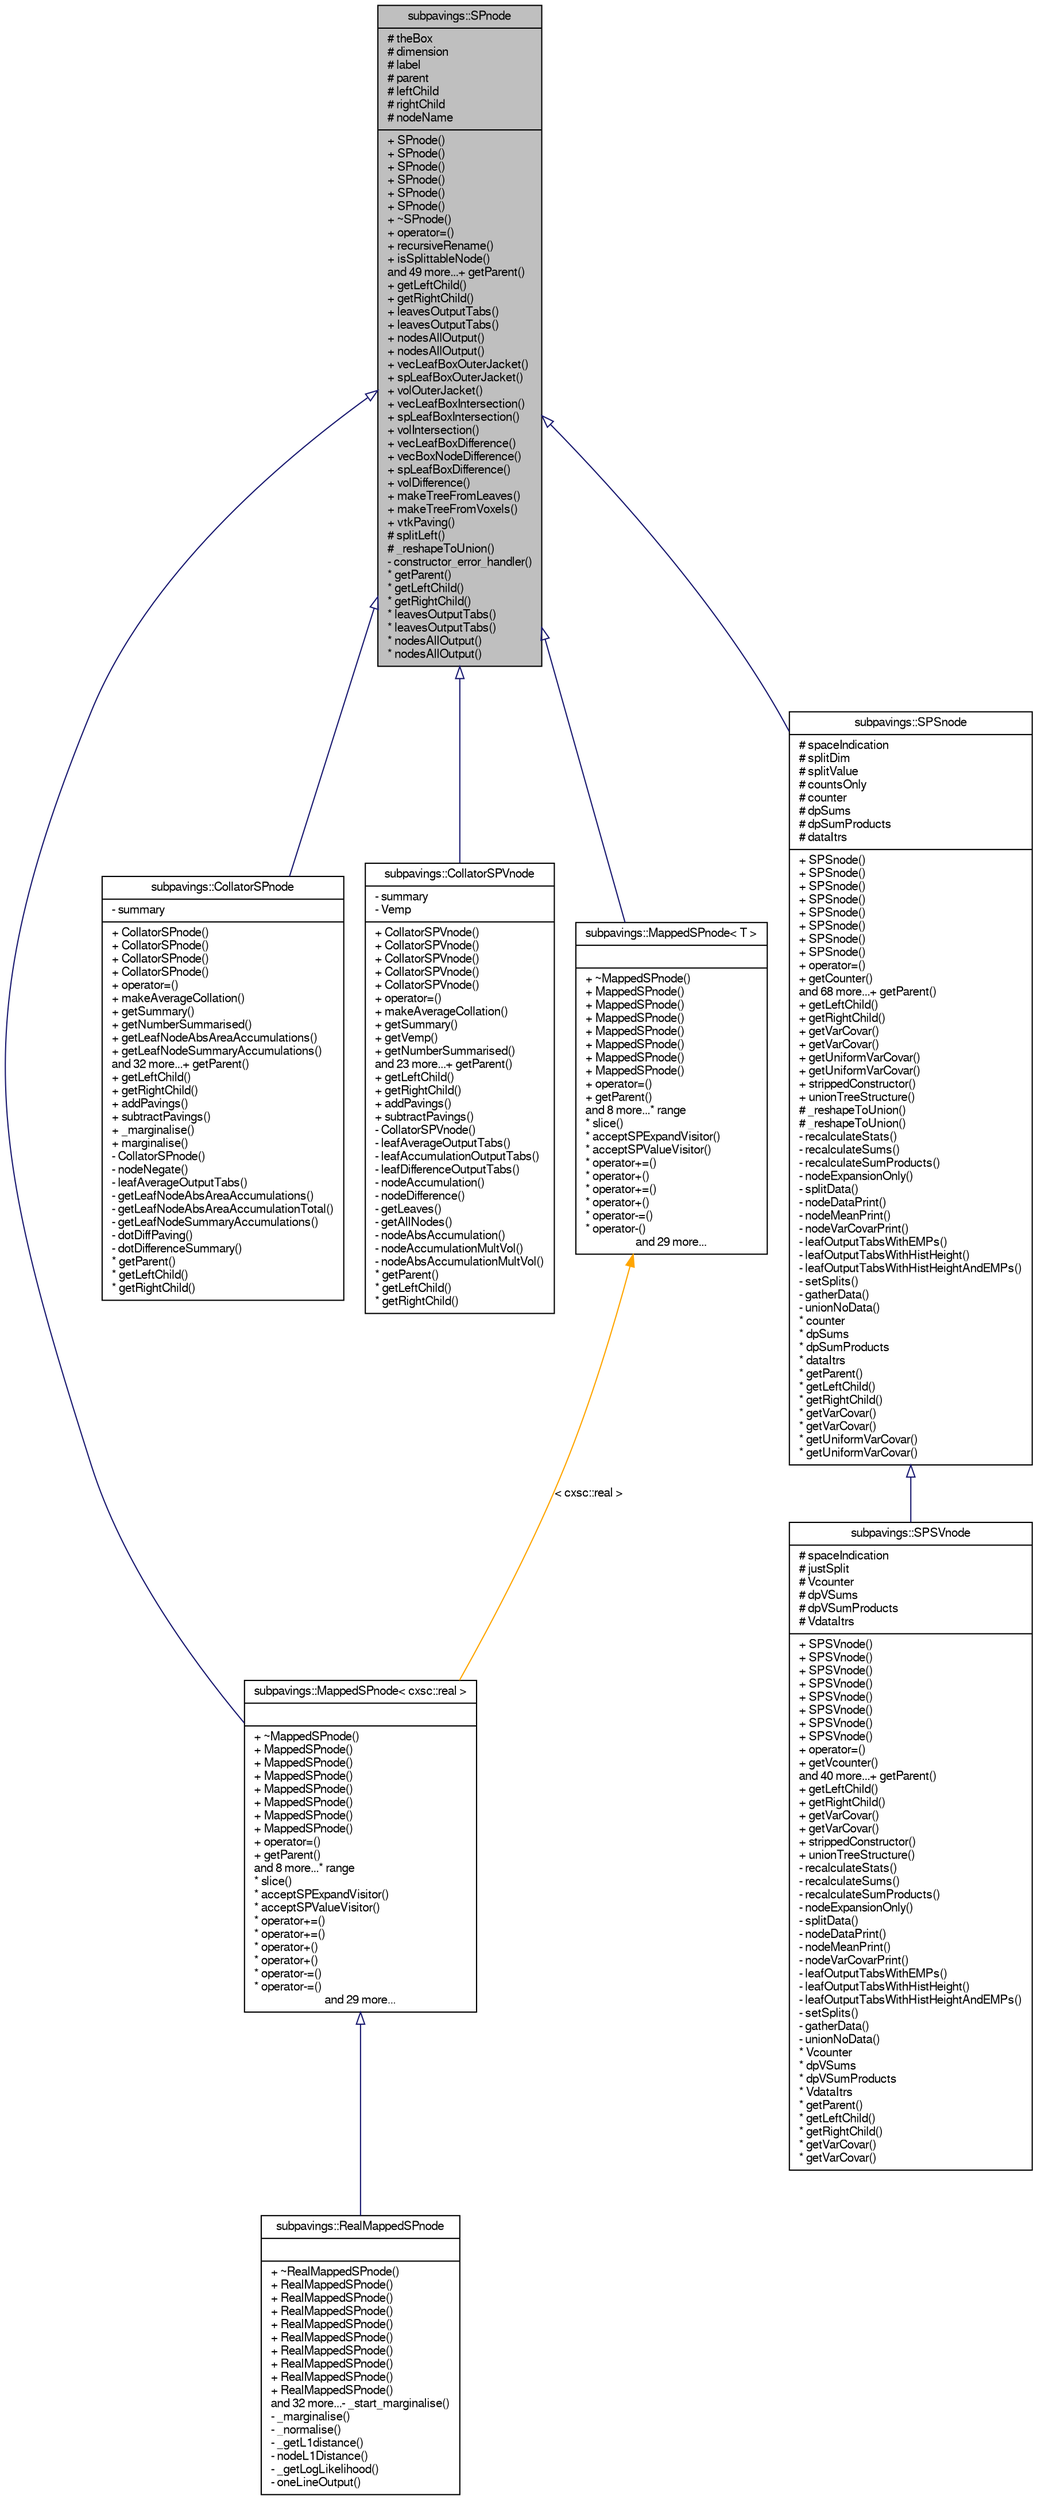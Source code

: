 digraph G
{
  edge [fontname="FreeSans",fontsize="10",labelfontname="FreeSans",labelfontsize="10"];
  node [fontname="FreeSans",fontsize="10",shape=record];
  Node1 [label="{subpavings::SPnode\n|# theBox\l# dimension\l# label\l# parent\l# leftChild\l# rightChild\l# nodeName\l|+ SPnode()\l+ SPnode()\l+ SPnode()\l+ SPnode()\l+ SPnode()\l+ SPnode()\l+ ~SPnode()\l+ operator=()\l+ recursiveRename()\l+ isSplittableNode()\land 49 more...+ getParent()\l+ getLeftChild()\l+ getRightChild()\l+ leavesOutputTabs()\l+ leavesOutputTabs()\l+ nodesAllOutput()\l+ nodesAllOutput()\l+ vecLeafBoxOuterJacket()\l+ spLeafBoxOuterJacket()\l+ volOuterJacket()\l+ vecLeafBoxIntersection()\l+ spLeafBoxIntersection()\l+ volIntersection()\l+ vecLeafBoxDifference()\l+ vecBoxNodeDifference()\l+ spLeafBoxDifference()\l+ volDifference()\l+ makeTreeFromLeaves()\l+ makeTreeFromVoxels()\l+ vtkPaving()\l# splitLeft()\l# _reshapeToUnion()\l- constructor_error_handler()\l* getParent()\l* getLeftChild()\l* getRightChild()\l* leavesOutputTabs()\l* leavesOutputTabs()\l* nodesAllOutput()\l* nodesAllOutput()\l}",height=0.2,width=0.4,color="black", fillcolor="grey75", style="filled" fontcolor="black"];
  Node1 -> Node2 [dir="back",color="midnightblue",fontsize="10",style="solid",arrowtail="onormal",fontname="FreeSans"];
  Node2 [label="{subpavings::MappedSPnode\< cxsc::real \>\n||+ ~MappedSPnode()\l+ MappedSPnode()\l+ MappedSPnode()\l+ MappedSPnode()\l+ MappedSPnode()\l+ MappedSPnode()\l+ MappedSPnode()\l+ MappedSPnode()\l+ operator=()\l+ getParent()\land 8 more...* range\l* slice()\l* acceptSPExpandVisitor()\l* acceptSPValueVisitor()\l* operator+=()\l* operator+=()\l* operator+()\l* operator+()\l* operator-=()\l* operator-=()\land 29 more...}",height=0.2,width=0.4,color="black", fillcolor="white", style="filled",URL="$classsubpavings_1_1MappedSPnode.shtml"];
  Node2 -> Node3 [dir="back",color="midnightblue",fontsize="10",style="solid",arrowtail="onormal",fontname="FreeSans"];
  Node3 [label="{subpavings::RealMappedSPnode\n||+ ~RealMappedSPnode()\l+ RealMappedSPnode()\l+ RealMappedSPnode()\l+ RealMappedSPnode()\l+ RealMappedSPnode()\l+ RealMappedSPnode()\l+ RealMappedSPnode()\l+ RealMappedSPnode()\l+ RealMappedSPnode()\l+ RealMappedSPnode()\land 32 more...- _start_marginalise()\l- _marginalise()\l- _normalise()\l- _getL1distance()\l- nodeL1Distance()\l- _getLogLikelihood()\l- oneLineOutput()\l}",height=0.2,width=0.4,color="black", fillcolor="white", style="filled",URL="$classsubpavings_1_1RealMappedSPnode.shtml",tooltip="A derived class based on MappedSPnode &lt; cxsc::real &gt;."];
  Node1 -> Node4 [dir="back",color="midnightblue",fontsize="10",style="solid",arrowtail="onormal",fontname="FreeSans"];
  Node4 [label="{subpavings::CollatorSPnode\n|- summary\l|+ CollatorSPnode()\l+ CollatorSPnode()\l+ CollatorSPnode()\l+ CollatorSPnode()\l+ operator=()\l+ makeAverageCollation()\l+ getSummary()\l+ getNumberSummarised()\l+ getLeafNodeAbsAreaAccumulations()\l+ getLeafNodeSummaryAccumulations()\land 32 more...+ getParent()\l+ getLeftChild()\l+ getRightChild()\l+ addPavings()\l+ subtractPavings()\l+ _marginalise()\l+ marginalise()\l- CollatorSPnode()\l- nodeNegate()\l- leafAverageOutputTabs()\l- getLeafNodeAbsAreaAccumulations()\l- getLeafNodeAbsAreaAccumulationTotal()\l- getLeafNodeSummaryAccumulations()\l- dotDiffPaving()\l- dotDifferenceSummary()\l* getParent()\l* getLeftChild()\l* getRightChild()\l}",height=0.2,width=0.4,color="black", fillcolor="white", style="filled",URL="$classsubpavings_1_1CollatorSPnode.shtml",tooltip="A derived class based on SPnode for creating summaries."];
  Node1 -> Node5 [dir="back",color="midnightblue",fontsize="10",style="solid",arrowtail="onormal",fontname="FreeSans"];
  Node5 [label="{subpavings::CollatorSPVnode\n|- summary\l- Vemp\l|+ CollatorSPVnode()\l+ CollatorSPVnode()\l+ CollatorSPVnode()\l+ CollatorSPVnode()\l+ CollatorSPVnode()\l+ operator=()\l+ makeAverageCollation()\l+ getSummary()\l+ getVemp()\l+ getNumberSummarised()\land 23 more...+ getParent()\l+ getLeftChild()\l+ getRightChild()\l+ addPavings()\l+ subtractPavings()\l- CollatorSPVnode()\l- leafAverageOutputTabs()\l- leafAccumulationOutputTabs()\l- leafDifferenceOutputTabs()\l- nodeAccumulation()\l- nodeDifference()\l- getLeaves()\l- getAllNodes()\l- nodeAbsAccumulation()\l- nodeAccumulationMultVol()\l- nodeAbsAccumulationMultVol()\l* getParent()\l* getLeftChild()\l* getRightChild()\l}",height=0.2,width=0.4,color="black", fillcolor="white", style="filled",URL="$classsubpavings_1_1CollatorSPVnode.shtml",tooltip="A derived class based on SPnode for creating summaries."];
  Node1 -> Node6 [dir="back",color="midnightblue",fontsize="10",style="solid",arrowtail="onormal",fontname="FreeSans"];
  Node6 [label="{subpavings::MappedSPnode\< T \>\n||+ ~MappedSPnode()\l+ MappedSPnode()\l+ MappedSPnode()\l+ MappedSPnode()\l+ MappedSPnode()\l+ MappedSPnode()\l+ MappedSPnode()\l+ MappedSPnode()\l+ operator=()\l+ getParent()\land 8 more...* range\l* slice()\l* acceptSPExpandVisitor()\l* acceptSPValueVisitor()\l* operator+=()\l* operator+()\l* operator+=()\l* operator+()\l* operator-=()\l* operator-()\land 29 more...}",height=0.2,width=0.4,color="black", fillcolor="white", style="filled",URL="$classsubpavings_1_1MappedSPnode.shtml",tooltip="A templated derived class based on SPnode."];
  Node6 -> Node2 [dir="back",color="orange",fontsize="10",style="solid",label=" \< cxsc::real \>" ,fontname="FreeSans"];
  Node1 -> Node7 [dir="back",color="midnightblue",fontsize="10",style="solid",arrowtail="onormal",fontname="FreeSans"];
  Node7 [label="{subpavings::SPSnode\n|# spaceIndication\l# splitDim\l# splitValue\l# countsOnly\l# counter\l# dpSums\l# dpSumProducts\l# dataItrs\l|+ SPSnode()\l+ SPSnode()\l+ SPSnode()\l+ SPSnode()\l+ SPSnode()\l+ SPSnode()\l+ SPSnode()\l+ SPSnode()\l+ operator=()\l+ getCounter()\land 68 more...+ getParent()\l+ getLeftChild()\l+ getRightChild()\l+ getVarCovar()\l+ getVarCovar()\l+ getUniformVarCovar()\l+ getUniformVarCovar()\l+ strippedConstructor()\l+ unionTreeStructure()\l# _reshapeToUnion()\l# _reshapeToUnion()\l- recalculateStats()\l- recalculateSums()\l- recalculateSumProducts()\l- nodeExpansionOnly()\l- splitData()\l- nodeDataPrint()\l- nodeMeanPrint()\l- nodeVarCovarPrint()\l- leafOutputTabsWithEMPs()\l- leafOutputTabsWithHistHeight()\l- leafOutputTabsWithHistHeightAndEMPs()\l- setSplits()\l- gatherData()\l- unionNoData()\l* counter\l* dpSums\l* dpSumProducts\l* dataItrs\l* getParent()\l* getLeftChild()\l* getRightChild()\l* getVarCovar()\l* getVarCovar()\l* getUniformVarCovar()\l* getUniformVarCovar()\l}",height=0.2,width=0.4,color="black", fillcolor="white", style="filled",URL="$classsubpavings_1_1SPSnode.shtml",tooltip="A derived class based on SPnode for processing sample data."];
  Node7 -> Node8 [dir="back",color="midnightblue",fontsize="10",style="solid",arrowtail="onormal",fontname="FreeSans"];
  Node8 [label="{subpavings::SPSVnode\n|# spaceIndication\l# justSplit\l# Vcounter\l# dpVSums\l# dpVSumProducts\l# VdataItrs\l|+ SPSVnode()\l+ SPSVnode()\l+ SPSVnode()\l+ SPSVnode()\l+ SPSVnode()\l+ SPSVnode()\l+ SPSVnode()\l+ SPSVnode()\l+ operator=()\l+ getVcounter()\land 40 more...+ getParent()\l+ getLeftChild()\l+ getRightChild()\l+ getVarCovar()\l+ getVarCovar()\l+ strippedConstructor()\l+ unionTreeStructure()\l- recalculateStats()\l- recalculateSums()\l- recalculateSumProducts()\l- nodeExpansionOnly()\l- splitData()\l- nodeDataPrint()\l- nodeMeanPrint()\l- nodeVarCovarPrint()\l- leafOutputTabsWithEMPs()\l- leafOutputTabsWithHistHeight()\l- leafOutputTabsWithHistHeightAndEMPs()\l- setSplits()\l- gatherData()\l- unionNoData()\l* Vcounter\l* dpVSums\l* dpVSumProducts\l* VdataItrs\l* getParent()\l* getLeftChild()\l* getRightChild()\l* getVarCovar()\l* getVarCovar()\l}",height=0.2,width=0.4,color="black", fillcolor="white", style="filled",URL="$classsubpavings_1_1SPSVnode.shtml",tooltip="A derived class based on SPSnode for processing sample data split to training and validation sets..."];
}
